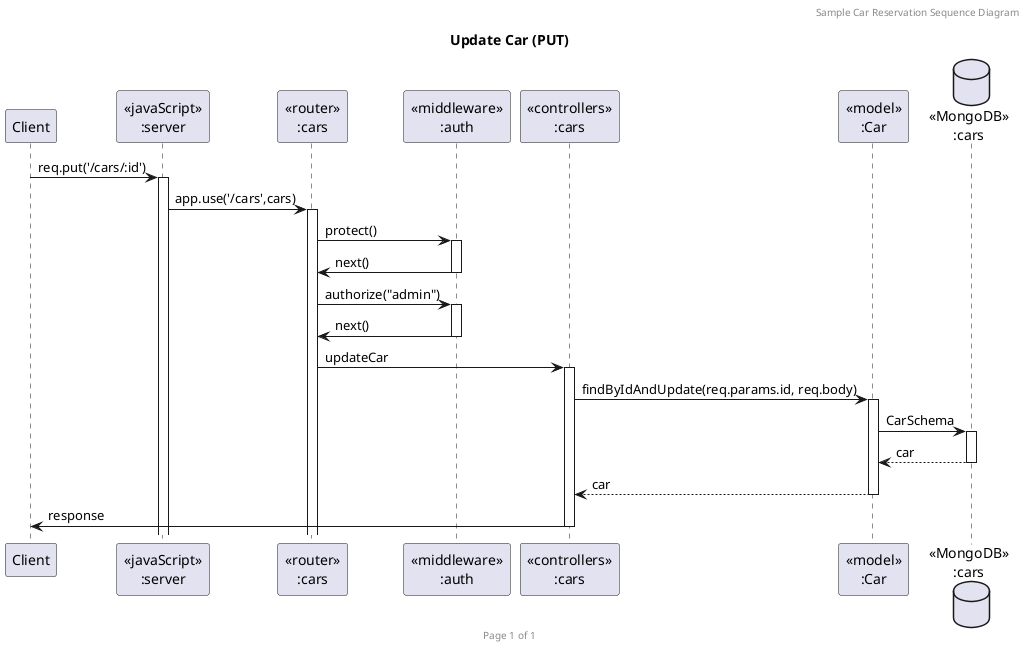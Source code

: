 @startuml Manage Car (PUT)

header Sample Car Reservation Sequence Diagram
footer Page %page% of %lastpage%
title "Update Car (PUT)"

participant "Client" as client
participant "<<javaScript>>\n:server" as server
participant "<<router>>\n:cars" as routerCars
participant "<<middleware>>\n:auth" as authMiddleware
participant "<<controllers>>\n:cars" as controllersCars
participant "<<model>>\n:Car" as modelCar
database "<<MongoDB>>\n:cars" as CarsDatabase

client->server ++:req.put('/cars/:id')
server->routerCars ++:app.use('/cars',cars)
routerCars -> authMiddleware ++: protect()
routerCars <- authMiddleware --: next()
routerCars -> authMiddleware ++: authorize("admin")
routerCars <- authMiddleware --: next()
routerCars -> controllersCars ++:updateCar
controllersCars -> modelCar ++:findByIdAndUpdate(req.params.id, req.body)
modelCar -> CarsDatabase ++: CarSchema
CarsDatabase --> modelCar --: car
controllersCars <-- modelCar --: car
controllersCars->client --:response

@enduml
